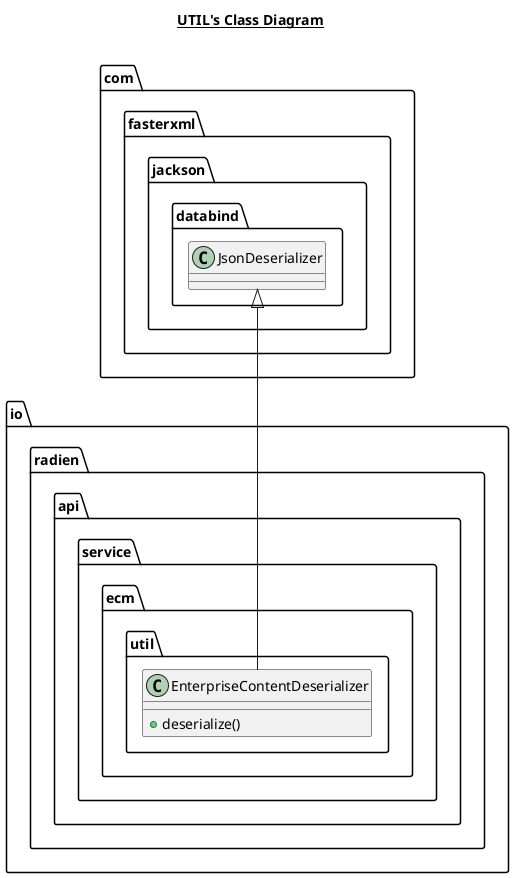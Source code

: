 @startuml

title __UTIL's Class Diagram__\n

  namespace io.radien.api {
    namespace service {
      namespace ecm {
        namespace util {
          class io.radien.api.service.ecm.util.EnterpriseContentDeserializer {
              + deserialize()
          }
        }
      }
    }
  }
  

  io.radien.api.service.ecm.util.EnterpriseContentDeserializer -up-|> com.fasterxml.jackson.databind.JsonDeserializer







@enduml
